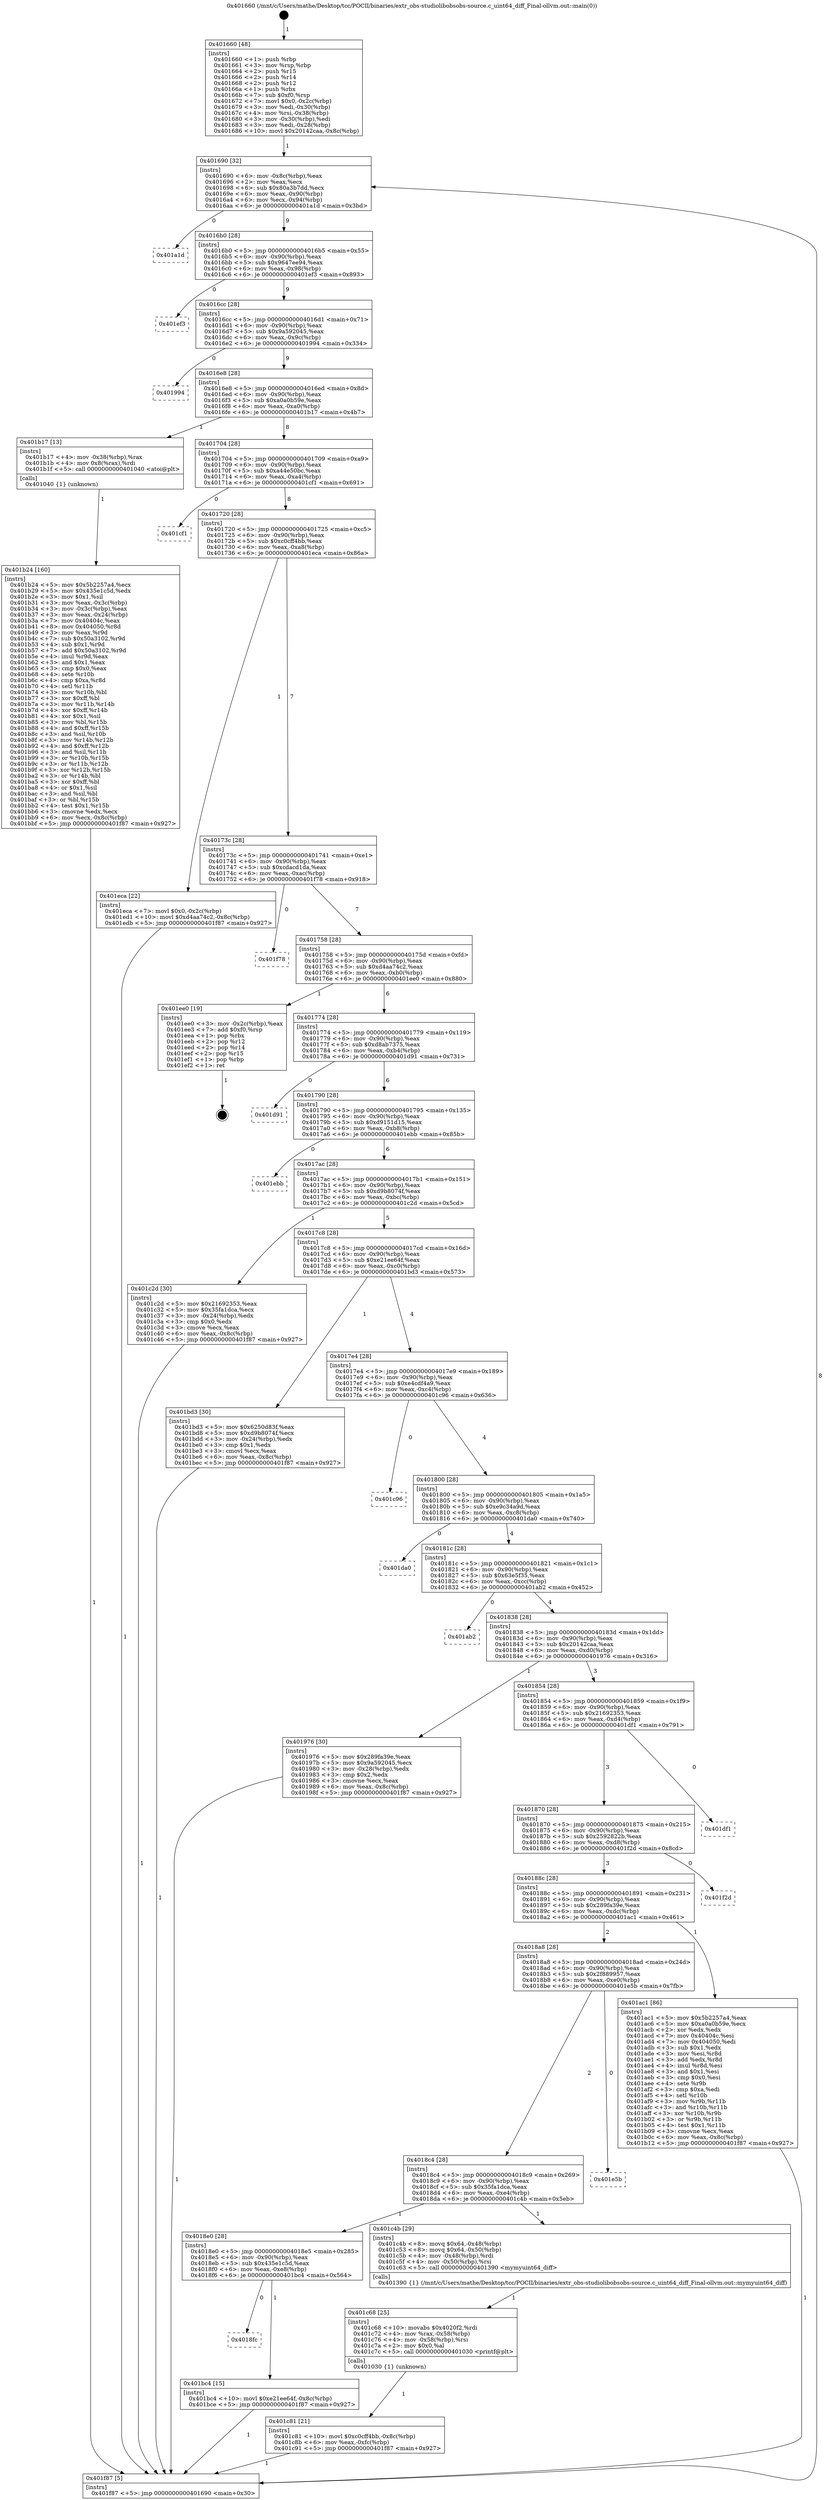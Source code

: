 digraph "0x401660" {
  label = "0x401660 (/mnt/c/Users/mathe/Desktop/tcc/POCII/binaries/extr_obs-studiolibobsobs-source.c_uint64_diff_Final-ollvm.out::main(0))"
  labelloc = "t"
  node[shape=record]

  Entry [label="",width=0.3,height=0.3,shape=circle,fillcolor=black,style=filled]
  "0x401690" [label="{
     0x401690 [32]\l
     | [instrs]\l
     &nbsp;&nbsp;0x401690 \<+6\>: mov -0x8c(%rbp),%eax\l
     &nbsp;&nbsp;0x401696 \<+2\>: mov %eax,%ecx\l
     &nbsp;&nbsp;0x401698 \<+6\>: sub $0x80a3b7dd,%ecx\l
     &nbsp;&nbsp;0x40169e \<+6\>: mov %eax,-0x90(%rbp)\l
     &nbsp;&nbsp;0x4016a4 \<+6\>: mov %ecx,-0x94(%rbp)\l
     &nbsp;&nbsp;0x4016aa \<+6\>: je 0000000000401a1d \<main+0x3bd\>\l
  }"]
  "0x401a1d" [label="{
     0x401a1d\l
  }", style=dashed]
  "0x4016b0" [label="{
     0x4016b0 [28]\l
     | [instrs]\l
     &nbsp;&nbsp;0x4016b0 \<+5\>: jmp 00000000004016b5 \<main+0x55\>\l
     &nbsp;&nbsp;0x4016b5 \<+6\>: mov -0x90(%rbp),%eax\l
     &nbsp;&nbsp;0x4016bb \<+5\>: sub $0x9647ee94,%eax\l
     &nbsp;&nbsp;0x4016c0 \<+6\>: mov %eax,-0x98(%rbp)\l
     &nbsp;&nbsp;0x4016c6 \<+6\>: je 0000000000401ef3 \<main+0x893\>\l
  }"]
  Exit [label="",width=0.3,height=0.3,shape=circle,fillcolor=black,style=filled,peripheries=2]
  "0x401ef3" [label="{
     0x401ef3\l
  }", style=dashed]
  "0x4016cc" [label="{
     0x4016cc [28]\l
     | [instrs]\l
     &nbsp;&nbsp;0x4016cc \<+5\>: jmp 00000000004016d1 \<main+0x71\>\l
     &nbsp;&nbsp;0x4016d1 \<+6\>: mov -0x90(%rbp),%eax\l
     &nbsp;&nbsp;0x4016d7 \<+5\>: sub $0x9a592045,%eax\l
     &nbsp;&nbsp;0x4016dc \<+6\>: mov %eax,-0x9c(%rbp)\l
     &nbsp;&nbsp;0x4016e2 \<+6\>: je 0000000000401994 \<main+0x334\>\l
  }"]
  "0x401c81" [label="{
     0x401c81 [21]\l
     | [instrs]\l
     &nbsp;&nbsp;0x401c81 \<+10\>: movl $0xc0cff4bb,-0x8c(%rbp)\l
     &nbsp;&nbsp;0x401c8b \<+6\>: mov %eax,-0xfc(%rbp)\l
     &nbsp;&nbsp;0x401c91 \<+5\>: jmp 0000000000401f87 \<main+0x927\>\l
  }"]
  "0x401994" [label="{
     0x401994\l
  }", style=dashed]
  "0x4016e8" [label="{
     0x4016e8 [28]\l
     | [instrs]\l
     &nbsp;&nbsp;0x4016e8 \<+5\>: jmp 00000000004016ed \<main+0x8d\>\l
     &nbsp;&nbsp;0x4016ed \<+6\>: mov -0x90(%rbp),%eax\l
     &nbsp;&nbsp;0x4016f3 \<+5\>: sub $0xa0a0b59e,%eax\l
     &nbsp;&nbsp;0x4016f8 \<+6\>: mov %eax,-0xa0(%rbp)\l
     &nbsp;&nbsp;0x4016fe \<+6\>: je 0000000000401b17 \<main+0x4b7\>\l
  }"]
  "0x401c68" [label="{
     0x401c68 [25]\l
     | [instrs]\l
     &nbsp;&nbsp;0x401c68 \<+10\>: movabs $0x4020f2,%rdi\l
     &nbsp;&nbsp;0x401c72 \<+4\>: mov %rax,-0x58(%rbp)\l
     &nbsp;&nbsp;0x401c76 \<+4\>: mov -0x58(%rbp),%rsi\l
     &nbsp;&nbsp;0x401c7a \<+2\>: mov $0x0,%al\l
     &nbsp;&nbsp;0x401c7c \<+5\>: call 0000000000401030 \<printf@plt\>\l
     | [calls]\l
     &nbsp;&nbsp;0x401030 \{1\} (unknown)\l
  }"]
  "0x401b17" [label="{
     0x401b17 [13]\l
     | [instrs]\l
     &nbsp;&nbsp;0x401b17 \<+4\>: mov -0x38(%rbp),%rax\l
     &nbsp;&nbsp;0x401b1b \<+4\>: mov 0x8(%rax),%rdi\l
     &nbsp;&nbsp;0x401b1f \<+5\>: call 0000000000401040 \<atoi@plt\>\l
     | [calls]\l
     &nbsp;&nbsp;0x401040 \{1\} (unknown)\l
  }"]
  "0x401704" [label="{
     0x401704 [28]\l
     | [instrs]\l
     &nbsp;&nbsp;0x401704 \<+5\>: jmp 0000000000401709 \<main+0xa9\>\l
     &nbsp;&nbsp;0x401709 \<+6\>: mov -0x90(%rbp),%eax\l
     &nbsp;&nbsp;0x40170f \<+5\>: sub $0xa44e50bc,%eax\l
     &nbsp;&nbsp;0x401714 \<+6\>: mov %eax,-0xa4(%rbp)\l
     &nbsp;&nbsp;0x40171a \<+6\>: je 0000000000401cf1 \<main+0x691\>\l
  }"]
  "0x4018fc" [label="{
     0x4018fc\l
  }", style=dashed]
  "0x401cf1" [label="{
     0x401cf1\l
  }", style=dashed]
  "0x401720" [label="{
     0x401720 [28]\l
     | [instrs]\l
     &nbsp;&nbsp;0x401720 \<+5\>: jmp 0000000000401725 \<main+0xc5\>\l
     &nbsp;&nbsp;0x401725 \<+6\>: mov -0x90(%rbp),%eax\l
     &nbsp;&nbsp;0x40172b \<+5\>: sub $0xc0cff4bb,%eax\l
     &nbsp;&nbsp;0x401730 \<+6\>: mov %eax,-0xa8(%rbp)\l
     &nbsp;&nbsp;0x401736 \<+6\>: je 0000000000401eca \<main+0x86a\>\l
  }"]
  "0x401bc4" [label="{
     0x401bc4 [15]\l
     | [instrs]\l
     &nbsp;&nbsp;0x401bc4 \<+10\>: movl $0xe21ee64f,-0x8c(%rbp)\l
     &nbsp;&nbsp;0x401bce \<+5\>: jmp 0000000000401f87 \<main+0x927\>\l
  }"]
  "0x401eca" [label="{
     0x401eca [22]\l
     | [instrs]\l
     &nbsp;&nbsp;0x401eca \<+7\>: movl $0x0,-0x2c(%rbp)\l
     &nbsp;&nbsp;0x401ed1 \<+10\>: movl $0xd4aa74c2,-0x8c(%rbp)\l
     &nbsp;&nbsp;0x401edb \<+5\>: jmp 0000000000401f87 \<main+0x927\>\l
  }"]
  "0x40173c" [label="{
     0x40173c [28]\l
     | [instrs]\l
     &nbsp;&nbsp;0x40173c \<+5\>: jmp 0000000000401741 \<main+0xe1\>\l
     &nbsp;&nbsp;0x401741 \<+6\>: mov -0x90(%rbp),%eax\l
     &nbsp;&nbsp;0x401747 \<+5\>: sub $0xcdacd1da,%eax\l
     &nbsp;&nbsp;0x40174c \<+6\>: mov %eax,-0xac(%rbp)\l
     &nbsp;&nbsp;0x401752 \<+6\>: je 0000000000401f78 \<main+0x918\>\l
  }"]
  "0x4018e0" [label="{
     0x4018e0 [28]\l
     | [instrs]\l
     &nbsp;&nbsp;0x4018e0 \<+5\>: jmp 00000000004018e5 \<main+0x285\>\l
     &nbsp;&nbsp;0x4018e5 \<+6\>: mov -0x90(%rbp),%eax\l
     &nbsp;&nbsp;0x4018eb \<+5\>: sub $0x435e1c5d,%eax\l
     &nbsp;&nbsp;0x4018f0 \<+6\>: mov %eax,-0xe8(%rbp)\l
     &nbsp;&nbsp;0x4018f6 \<+6\>: je 0000000000401bc4 \<main+0x564\>\l
  }"]
  "0x401f78" [label="{
     0x401f78\l
  }", style=dashed]
  "0x401758" [label="{
     0x401758 [28]\l
     | [instrs]\l
     &nbsp;&nbsp;0x401758 \<+5\>: jmp 000000000040175d \<main+0xfd\>\l
     &nbsp;&nbsp;0x40175d \<+6\>: mov -0x90(%rbp),%eax\l
     &nbsp;&nbsp;0x401763 \<+5\>: sub $0xd4aa74c2,%eax\l
     &nbsp;&nbsp;0x401768 \<+6\>: mov %eax,-0xb0(%rbp)\l
     &nbsp;&nbsp;0x40176e \<+6\>: je 0000000000401ee0 \<main+0x880\>\l
  }"]
  "0x401c4b" [label="{
     0x401c4b [29]\l
     | [instrs]\l
     &nbsp;&nbsp;0x401c4b \<+8\>: movq $0x64,-0x48(%rbp)\l
     &nbsp;&nbsp;0x401c53 \<+8\>: movq $0x64,-0x50(%rbp)\l
     &nbsp;&nbsp;0x401c5b \<+4\>: mov -0x48(%rbp),%rdi\l
     &nbsp;&nbsp;0x401c5f \<+4\>: mov -0x50(%rbp),%rsi\l
     &nbsp;&nbsp;0x401c63 \<+5\>: call 0000000000401390 \<mymyuint64_diff\>\l
     | [calls]\l
     &nbsp;&nbsp;0x401390 \{1\} (/mnt/c/Users/mathe/Desktop/tcc/POCII/binaries/extr_obs-studiolibobsobs-source.c_uint64_diff_Final-ollvm.out::mymyuint64_diff)\l
  }"]
  "0x401ee0" [label="{
     0x401ee0 [19]\l
     | [instrs]\l
     &nbsp;&nbsp;0x401ee0 \<+3\>: mov -0x2c(%rbp),%eax\l
     &nbsp;&nbsp;0x401ee3 \<+7\>: add $0xf0,%rsp\l
     &nbsp;&nbsp;0x401eea \<+1\>: pop %rbx\l
     &nbsp;&nbsp;0x401eeb \<+2\>: pop %r12\l
     &nbsp;&nbsp;0x401eed \<+2\>: pop %r14\l
     &nbsp;&nbsp;0x401eef \<+2\>: pop %r15\l
     &nbsp;&nbsp;0x401ef1 \<+1\>: pop %rbp\l
     &nbsp;&nbsp;0x401ef2 \<+1\>: ret\l
  }"]
  "0x401774" [label="{
     0x401774 [28]\l
     | [instrs]\l
     &nbsp;&nbsp;0x401774 \<+5\>: jmp 0000000000401779 \<main+0x119\>\l
     &nbsp;&nbsp;0x401779 \<+6\>: mov -0x90(%rbp),%eax\l
     &nbsp;&nbsp;0x40177f \<+5\>: sub $0xd8ab7375,%eax\l
     &nbsp;&nbsp;0x401784 \<+6\>: mov %eax,-0xb4(%rbp)\l
     &nbsp;&nbsp;0x40178a \<+6\>: je 0000000000401d91 \<main+0x731\>\l
  }"]
  "0x4018c4" [label="{
     0x4018c4 [28]\l
     | [instrs]\l
     &nbsp;&nbsp;0x4018c4 \<+5\>: jmp 00000000004018c9 \<main+0x269\>\l
     &nbsp;&nbsp;0x4018c9 \<+6\>: mov -0x90(%rbp),%eax\l
     &nbsp;&nbsp;0x4018cf \<+5\>: sub $0x35fa1dca,%eax\l
     &nbsp;&nbsp;0x4018d4 \<+6\>: mov %eax,-0xe4(%rbp)\l
     &nbsp;&nbsp;0x4018da \<+6\>: je 0000000000401c4b \<main+0x5eb\>\l
  }"]
  "0x401d91" [label="{
     0x401d91\l
  }", style=dashed]
  "0x401790" [label="{
     0x401790 [28]\l
     | [instrs]\l
     &nbsp;&nbsp;0x401790 \<+5\>: jmp 0000000000401795 \<main+0x135\>\l
     &nbsp;&nbsp;0x401795 \<+6\>: mov -0x90(%rbp),%eax\l
     &nbsp;&nbsp;0x40179b \<+5\>: sub $0xd9151d15,%eax\l
     &nbsp;&nbsp;0x4017a0 \<+6\>: mov %eax,-0xb8(%rbp)\l
     &nbsp;&nbsp;0x4017a6 \<+6\>: je 0000000000401ebb \<main+0x85b\>\l
  }"]
  "0x401e5b" [label="{
     0x401e5b\l
  }", style=dashed]
  "0x401ebb" [label="{
     0x401ebb\l
  }", style=dashed]
  "0x4017ac" [label="{
     0x4017ac [28]\l
     | [instrs]\l
     &nbsp;&nbsp;0x4017ac \<+5\>: jmp 00000000004017b1 \<main+0x151\>\l
     &nbsp;&nbsp;0x4017b1 \<+6\>: mov -0x90(%rbp),%eax\l
     &nbsp;&nbsp;0x4017b7 \<+5\>: sub $0xd9b8074f,%eax\l
     &nbsp;&nbsp;0x4017bc \<+6\>: mov %eax,-0xbc(%rbp)\l
     &nbsp;&nbsp;0x4017c2 \<+6\>: je 0000000000401c2d \<main+0x5cd\>\l
  }"]
  "0x401b24" [label="{
     0x401b24 [160]\l
     | [instrs]\l
     &nbsp;&nbsp;0x401b24 \<+5\>: mov $0x5b2257a4,%ecx\l
     &nbsp;&nbsp;0x401b29 \<+5\>: mov $0x435e1c5d,%edx\l
     &nbsp;&nbsp;0x401b2e \<+3\>: mov $0x1,%sil\l
     &nbsp;&nbsp;0x401b31 \<+3\>: mov %eax,-0x3c(%rbp)\l
     &nbsp;&nbsp;0x401b34 \<+3\>: mov -0x3c(%rbp),%eax\l
     &nbsp;&nbsp;0x401b37 \<+3\>: mov %eax,-0x24(%rbp)\l
     &nbsp;&nbsp;0x401b3a \<+7\>: mov 0x40404c,%eax\l
     &nbsp;&nbsp;0x401b41 \<+8\>: mov 0x404050,%r8d\l
     &nbsp;&nbsp;0x401b49 \<+3\>: mov %eax,%r9d\l
     &nbsp;&nbsp;0x401b4c \<+7\>: sub $0x50a3102,%r9d\l
     &nbsp;&nbsp;0x401b53 \<+4\>: sub $0x1,%r9d\l
     &nbsp;&nbsp;0x401b57 \<+7\>: add $0x50a3102,%r9d\l
     &nbsp;&nbsp;0x401b5e \<+4\>: imul %r9d,%eax\l
     &nbsp;&nbsp;0x401b62 \<+3\>: and $0x1,%eax\l
     &nbsp;&nbsp;0x401b65 \<+3\>: cmp $0x0,%eax\l
     &nbsp;&nbsp;0x401b68 \<+4\>: sete %r10b\l
     &nbsp;&nbsp;0x401b6c \<+4\>: cmp $0xa,%r8d\l
     &nbsp;&nbsp;0x401b70 \<+4\>: setl %r11b\l
     &nbsp;&nbsp;0x401b74 \<+3\>: mov %r10b,%bl\l
     &nbsp;&nbsp;0x401b77 \<+3\>: xor $0xff,%bl\l
     &nbsp;&nbsp;0x401b7a \<+3\>: mov %r11b,%r14b\l
     &nbsp;&nbsp;0x401b7d \<+4\>: xor $0xff,%r14b\l
     &nbsp;&nbsp;0x401b81 \<+4\>: xor $0x1,%sil\l
     &nbsp;&nbsp;0x401b85 \<+3\>: mov %bl,%r15b\l
     &nbsp;&nbsp;0x401b88 \<+4\>: and $0xff,%r15b\l
     &nbsp;&nbsp;0x401b8c \<+3\>: and %sil,%r10b\l
     &nbsp;&nbsp;0x401b8f \<+3\>: mov %r14b,%r12b\l
     &nbsp;&nbsp;0x401b92 \<+4\>: and $0xff,%r12b\l
     &nbsp;&nbsp;0x401b96 \<+3\>: and %sil,%r11b\l
     &nbsp;&nbsp;0x401b99 \<+3\>: or %r10b,%r15b\l
     &nbsp;&nbsp;0x401b9c \<+3\>: or %r11b,%r12b\l
     &nbsp;&nbsp;0x401b9f \<+3\>: xor %r12b,%r15b\l
     &nbsp;&nbsp;0x401ba2 \<+3\>: or %r14b,%bl\l
     &nbsp;&nbsp;0x401ba5 \<+3\>: xor $0xff,%bl\l
     &nbsp;&nbsp;0x401ba8 \<+4\>: or $0x1,%sil\l
     &nbsp;&nbsp;0x401bac \<+3\>: and %sil,%bl\l
     &nbsp;&nbsp;0x401baf \<+3\>: or %bl,%r15b\l
     &nbsp;&nbsp;0x401bb2 \<+4\>: test $0x1,%r15b\l
     &nbsp;&nbsp;0x401bb6 \<+3\>: cmovne %edx,%ecx\l
     &nbsp;&nbsp;0x401bb9 \<+6\>: mov %ecx,-0x8c(%rbp)\l
     &nbsp;&nbsp;0x401bbf \<+5\>: jmp 0000000000401f87 \<main+0x927\>\l
  }"]
  "0x401c2d" [label="{
     0x401c2d [30]\l
     | [instrs]\l
     &nbsp;&nbsp;0x401c2d \<+5\>: mov $0x21692353,%eax\l
     &nbsp;&nbsp;0x401c32 \<+5\>: mov $0x35fa1dca,%ecx\l
     &nbsp;&nbsp;0x401c37 \<+3\>: mov -0x24(%rbp),%edx\l
     &nbsp;&nbsp;0x401c3a \<+3\>: cmp $0x0,%edx\l
     &nbsp;&nbsp;0x401c3d \<+3\>: cmove %ecx,%eax\l
     &nbsp;&nbsp;0x401c40 \<+6\>: mov %eax,-0x8c(%rbp)\l
     &nbsp;&nbsp;0x401c46 \<+5\>: jmp 0000000000401f87 \<main+0x927\>\l
  }"]
  "0x4017c8" [label="{
     0x4017c8 [28]\l
     | [instrs]\l
     &nbsp;&nbsp;0x4017c8 \<+5\>: jmp 00000000004017cd \<main+0x16d\>\l
     &nbsp;&nbsp;0x4017cd \<+6\>: mov -0x90(%rbp),%eax\l
     &nbsp;&nbsp;0x4017d3 \<+5\>: sub $0xe21ee64f,%eax\l
     &nbsp;&nbsp;0x4017d8 \<+6\>: mov %eax,-0xc0(%rbp)\l
     &nbsp;&nbsp;0x4017de \<+6\>: je 0000000000401bd3 \<main+0x573\>\l
  }"]
  "0x4018a8" [label="{
     0x4018a8 [28]\l
     | [instrs]\l
     &nbsp;&nbsp;0x4018a8 \<+5\>: jmp 00000000004018ad \<main+0x24d\>\l
     &nbsp;&nbsp;0x4018ad \<+6\>: mov -0x90(%rbp),%eax\l
     &nbsp;&nbsp;0x4018b3 \<+5\>: sub $0x2f889957,%eax\l
     &nbsp;&nbsp;0x4018b8 \<+6\>: mov %eax,-0xe0(%rbp)\l
     &nbsp;&nbsp;0x4018be \<+6\>: je 0000000000401e5b \<main+0x7fb\>\l
  }"]
  "0x401bd3" [label="{
     0x401bd3 [30]\l
     | [instrs]\l
     &nbsp;&nbsp;0x401bd3 \<+5\>: mov $0x6250d83f,%eax\l
     &nbsp;&nbsp;0x401bd8 \<+5\>: mov $0xd9b8074f,%ecx\l
     &nbsp;&nbsp;0x401bdd \<+3\>: mov -0x24(%rbp),%edx\l
     &nbsp;&nbsp;0x401be0 \<+3\>: cmp $0x1,%edx\l
     &nbsp;&nbsp;0x401be3 \<+3\>: cmovl %ecx,%eax\l
     &nbsp;&nbsp;0x401be6 \<+6\>: mov %eax,-0x8c(%rbp)\l
     &nbsp;&nbsp;0x401bec \<+5\>: jmp 0000000000401f87 \<main+0x927\>\l
  }"]
  "0x4017e4" [label="{
     0x4017e4 [28]\l
     | [instrs]\l
     &nbsp;&nbsp;0x4017e4 \<+5\>: jmp 00000000004017e9 \<main+0x189\>\l
     &nbsp;&nbsp;0x4017e9 \<+6\>: mov -0x90(%rbp),%eax\l
     &nbsp;&nbsp;0x4017ef \<+5\>: sub $0xe4cdf4a9,%eax\l
     &nbsp;&nbsp;0x4017f4 \<+6\>: mov %eax,-0xc4(%rbp)\l
     &nbsp;&nbsp;0x4017fa \<+6\>: je 0000000000401c96 \<main+0x636\>\l
  }"]
  "0x401ac1" [label="{
     0x401ac1 [86]\l
     | [instrs]\l
     &nbsp;&nbsp;0x401ac1 \<+5\>: mov $0x5b2257a4,%eax\l
     &nbsp;&nbsp;0x401ac6 \<+5\>: mov $0xa0a0b59e,%ecx\l
     &nbsp;&nbsp;0x401acb \<+2\>: xor %edx,%edx\l
     &nbsp;&nbsp;0x401acd \<+7\>: mov 0x40404c,%esi\l
     &nbsp;&nbsp;0x401ad4 \<+7\>: mov 0x404050,%edi\l
     &nbsp;&nbsp;0x401adb \<+3\>: sub $0x1,%edx\l
     &nbsp;&nbsp;0x401ade \<+3\>: mov %esi,%r8d\l
     &nbsp;&nbsp;0x401ae1 \<+3\>: add %edx,%r8d\l
     &nbsp;&nbsp;0x401ae4 \<+4\>: imul %r8d,%esi\l
     &nbsp;&nbsp;0x401ae8 \<+3\>: and $0x1,%esi\l
     &nbsp;&nbsp;0x401aeb \<+3\>: cmp $0x0,%esi\l
     &nbsp;&nbsp;0x401aee \<+4\>: sete %r9b\l
     &nbsp;&nbsp;0x401af2 \<+3\>: cmp $0xa,%edi\l
     &nbsp;&nbsp;0x401af5 \<+4\>: setl %r10b\l
     &nbsp;&nbsp;0x401af9 \<+3\>: mov %r9b,%r11b\l
     &nbsp;&nbsp;0x401afc \<+3\>: and %r10b,%r11b\l
     &nbsp;&nbsp;0x401aff \<+3\>: xor %r10b,%r9b\l
     &nbsp;&nbsp;0x401b02 \<+3\>: or %r9b,%r11b\l
     &nbsp;&nbsp;0x401b05 \<+4\>: test $0x1,%r11b\l
     &nbsp;&nbsp;0x401b09 \<+3\>: cmovne %ecx,%eax\l
     &nbsp;&nbsp;0x401b0c \<+6\>: mov %eax,-0x8c(%rbp)\l
     &nbsp;&nbsp;0x401b12 \<+5\>: jmp 0000000000401f87 \<main+0x927\>\l
  }"]
  "0x401c96" [label="{
     0x401c96\l
  }", style=dashed]
  "0x401800" [label="{
     0x401800 [28]\l
     | [instrs]\l
     &nbsp;&nbsp;0x401800 \<+5\>: jmp 0000000000401805 \<main+0x1a5\>\l
     &nbsp;&nbsp;0x401805 \<+6\>: mov -0x90(%rbp),%eax\l
     &nbsp;&nbsp;0x40180b \<+5\>: sub $0xe9c34a9d,%eax\l
     &nbsp;&nbsp;0x401810 \<+6\>: mov %eax,-0xc8(%rbp)\l
     &nbsp;&nbsp;0x401816 \<+6\>: je 0000000000401da0 \<main+0x740\>\l
  }"]
  "0x40188c" [label="{
     0x40188c [28]\l
     | [instrs]\l
     &nbsp;&nbsp;0x40188c \<+5\>: jmp 0000000000401891 \<main+0x231\>\l
     &nbsp;&nbsp;0x401891 \<+6\>: mov -0x90(%rbp),%eax\l
     &nbsp;&nbsp;0x401897 \<+5\>: sub $0x289fa39e,%eax\l
     &nbsp;&nbsp;0x40189c \<+6\>: mov %eax,-0xdc(%rbp)\l
     &nbsp;&nbsp;0x4018a2 \<+6\>: je 0000000000401ac1 \<main+0x461\>\l
  }"]
  "0x401da0" [label="{
     0x401da0\l
  }", style=dashed]
  "0x40181c" [label="{
     0x40181c [28]\l
     | [instrs]\l
     &nbsp;&nbsp;0x40181c \<+5\>: jmp 0000000000401821 \<main+0x1c1\>\l
     &nbsp;&nbsp;0x401821 \<+6\>: mov -0x90(%rbp),%eax\l
     &nbsp;&nbsp;0x401827 \<+5\>: sub $0x63e5f35,%eax\l
     &nbsp;&nbsp;0x40182c \<+6\>: mov %eax,-0xcc(%rbp)\l
     &nbsp;&nbsp;0x401832 \<+6\>: je 0000000000401ab2 \<main+0x452\>\l
  }"]
  "0x401f2d" [label="{
     0x401f2d\l
  }", style=dashed]
  "0x401ab2" [label="{
     0x401ab2\l
  }", style=dashed]
  "0x401838" [label="{
     0x401838 [28]\l
     | [instrs]\l
     &nbsp;&nbsp;0x401838 \<+5\>: jmp 000000000040183d \<main+0x1dd\>\l
     &nbsp;&nbsp;0x40183d \<+6\>: mov -0x90(%rbp),%eax\l
     &nbsp;&nbsp;0x401843 \<+5\>: sub $0x20142caa,%eax\l
     &nbsp;&nbsp;0x401848 \<+6\>: mov %eax,-0xd0(%rbp)\l
     &nbsp;&nbsp;0x40184e \<+6\>: je 0000000000401976 \<main+0x316\>\l
  }"]
  "0x401870" [label="{
     0x401870 [28]\l
     | [instrs]\l
     &nbsp;&nbsp;0x401870 \<+5\>: jmp 0000000000401875 \<main+0x215\>\l
     &nbsp;&nbsp;0x401875 \<+6\>: mov -0x90(%rbp),%eax\l
     &nbsp;&nbsp;0x40187b \<+5\>: sub $0x2592822b,%eax\l
     &nbsp;&nbsp;0x401880 \<+6\>: mov %eax,-0xd8(%rbp)\l
     &nbsp;&nbsp;0x401886 \<+6\>: je 0000000000401f2d \<main+0x8cd\>\l
  }"]
  "0x401976" [label="{
     0x401976 [30]\l
     | [instrs]\l
     &nbsp;&nbsp;0x401976 \<+5\>: mov $0x289fa39e,%eax\l
     &nbsp;&nbsp;0x40197b \<+5\>: mov $0x9a592045,%ecx\l
     &nbsp;&nbsp;0x401980 \<+3\>: mov -0x28(%rbp),%edx\l
     &nbsp;&nbsp;0x401983 \<+3\>: cmp $0x2,%edx\l
     &nbsp;&nbsp;0x401986 \<+3\>: cmovne %ecx,%eax\l
     &nbsp;&nbsp;0x401989 \<+6\>: mov %eax,-0x8c(%rbp)\l
     &nbsp;&nbsp;0x40198f \<+5\>: jmp 0000000000401f87 \<main+0x927\>\l
  }"]
  "0x401854" [label="{
     0x401854 [28]\l
     | [instrs]\l
     &nbsp;&nbsp;0x401854 \<+5\>: jmp 0000000000401859 \<main+0x1f9\>\l
     &nbsp;&nbsp;0x401859 \<+6\>: mov -0x90(%rbp),%eax\l
     &nbsp;&nbsp;0x40185f \<+5\>: sub $0x21692353,%eax\l
     &nbsp;&nbsp;0x401864 \<+6\>: mov %eax,-0xd4(%rbp)\l
     &nbsp;&nbsp;0x40186a \<+6\>: je 0000000000401df1 \<main+0x791\>\l
  }"]
  "0x401f87" [label="{
     0x401f87 [5]\l
     | [instrs]\l
     &nbsp;&nbsp;0x401f87 \<+5\>: jmp 0000000000401690 \<main+0x30\>\l
  }"]
  "0x401660" [label="{
     0x401660 [48]\l
     | [instrs]\l
     &nbsp;&nbsp;0x401660 \<+1\>: push %rbp\l
     &nbsp;&nbsp;0x401661 \<+3\>: mov %rsp,%rbp\l
     &nbsp;&nbsp;0x401664 \<+2\>: push %r15\l
     &nbsp;&nbsp;0x401666 \<+2\>: push %r14\l
     &nbsp;&nbsp;0x401668 \<+2\>: push %r12\l
     &nbsp;&nbsp;0x40166a \<+1\>: push %rbx\l
     &nbsp;&nbsp;0x40166b \<+7\>: sub $0xf0,%rsp\l
     &nbsp;&nbsp;0x401672 \<+7\>: movl $0x0,-0x2c(%rbp)\l
     &nbsp;&nbsp;0x401679 \<+3\>: mov %edi,-0x30(%rbp)\l
     &nbsp;&nbsp;0x40167c \<+4\>: mov %rsi,-0x38(%rbp)\l
     &nbsp;&nbsp;0x401680 \<+3\>: mov -0x30(%rbp),%edi\l
     &nbsp;&nbsp;0x401683 \<+3\>: mov %edi,-0x28(%rbp)\l
     &nbsp;&nbsp;0x401686 \<+10\>: movl $0x20142caa,-0x8c(%rbp)\l
  }"]
  "0x401df1" [label="{
     0x401df1\l
  }", style=dashed]
  Entry -> "0x401660" [label=" 1"]
  "0x401690" -> "0x401a1d" [label=" 0"]
  "0x401690" -> "0x4016b0" [label=" 9"]
  "0x401ee0" -> Exit [label=" 1"]
  "0x4016b0" -> "0x401ef3" [label=" 0"]
  "0x4016b0" -> "0x4016cc" [label=" 9"]
  "0x401eca" -> "0x401f87" [label=" 1"]
  "0x4016cc" -> "0x401994" [label=" 0"]
  "0x4016cc" -> "0x4016e8" [label=" 9"]
  "0x401c81" -> "0x401f87" [label=" 1"]
  "0x4016e8" -> "0x401b17" [label=" 1"]
  "0x4016e8" -> "0x401704" [label=" 8"]
  "0x401c68" -> "0x401c81" [label=" 1"]
  "0x401704" -> "0x401cf1" [label=" 0"]
  "0x401704" -> "0x401720" [label=" 8"]
  "0x401c4b" -> "0x401c68" [label=" 1"]
  "0x401720" -> "0x401eca" [label=" 1"]
  "0x401720" -> "0x40173c" [label=" 7"]
  "0x401c2d" -> "0x401f87" [label=" 1"]
  "0x40173c" -> "0x401f78" [label=" 0"]
  "0x40173c" -> "0x401758" [label=" 7"]
  "0x401bc4" -> "0x401f87" [label=" 1"]
  "0x401758" -> "0x401ee0" [label=" 1"]
  "0x401758" -> "0x401774" [label=" 6"]
  "0x4018e0" -> "0x4018fc" [label=" 0"]
  "0x401774" -> "0x401d91" [label=" 0"]
  "0x401774" -> "0x401790" [label=" 6"]
  "0x401bd3" -> "0x401f87" [label=" 1"]
  "0x401790" -> "0x401ebb" [label=" 0"]
  "0x401790" -> "0x4017ac" [label=" 6"]
  "0x4018c4" -> "0x4018e0" [label=" 1"]
  "0x4017ac" -> "0x401c2d" [label=" 1"]
  "0x4017ac" -> "0x4017c8" [label=" 5"]
  "0x4018e0" -> "0x401bc4" [label=" 1"]
  "0x4017c8" -> "0x401bd3" [label=" 1"]
  "0x4017c8" -> "0x4017e4" [label=" 4"]
  "0x4018a8" -> "0x4018c4" [label=" 2"]
  "0x4017e4" -> "0x401c96" [label=" 0"]
  "0x4017e4" -> "0x401800" [label=" 4"]
  "0x4018a8" -> "0x401e5b" [label=" 0"]
  "0x401800" -> "0x401da0" [label=" 0"]
  "0x401800" -> "0x40181c" [label=" 4"]
  "0x401b24" -> "0x401f87" [label=" 1"]
  "0x40181c" -> "0x401ab2" [label=" 0"]
  "0x40181c" -> "0x401838" [label=" 4"]
  "0x401b17" -> "0x401b24" [label=" 1"]
  "0x401838" -> "0x401976" [label=" 1"]
  "0x401838" -> "0x401854" [label=" 3"]
  "0x401976" -> "0x401f87" [label=" 1"]
  "0x401660" -> "0x401690" [label=" 1"]
  "0x401f87" -> "0x401690" [label=" 8"]
  "0x40188c" -> "0x4018a8" [label=" 2"]
  "0x401854" -> "0x401df1" [label=" 0"]
  "0x401854" -> "0x401870" [label=" 3"]
  "0x401ac1" -> "0x401f87" [label=" 1"]
  "0x401870" -> "0x401f2d" [label=" 0"]
  "0x401870" -> "0x40188c" [label=" 3"]
  "0x4018c4" -> "0x401c4b" [label=" 1"]
  "0x40188c" -> "0x401ac1" [label=" 1"]
}
